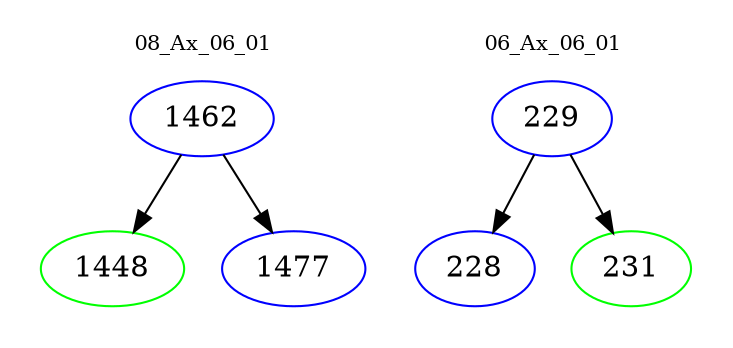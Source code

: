 digraph{
subgraph cluster_0 {
color = white
label = "08_Ax_06_01";
fontsize=10;
T0_1462 [label="1462", color="blue"]
T0_1462 -> T0_1448 [color="black"]
T0_1448 [label="1448", color="green"]
T0_1462 -> T0_1477 [color="black"]
T0_1477 [label="1477", color="blue"]
}
subgraph cluster_1 {
color = white
label = "06_Ax_06_01";
fontsize=10;
T1_229 [label="229", color="blue"]
T1_229 -> T1_228 [color="black"]
T1_228 [label="228", color="blue"]
T1_229 -> T1_231 [color="black"]
T1_231 [label="231", color="green"]
}
}
